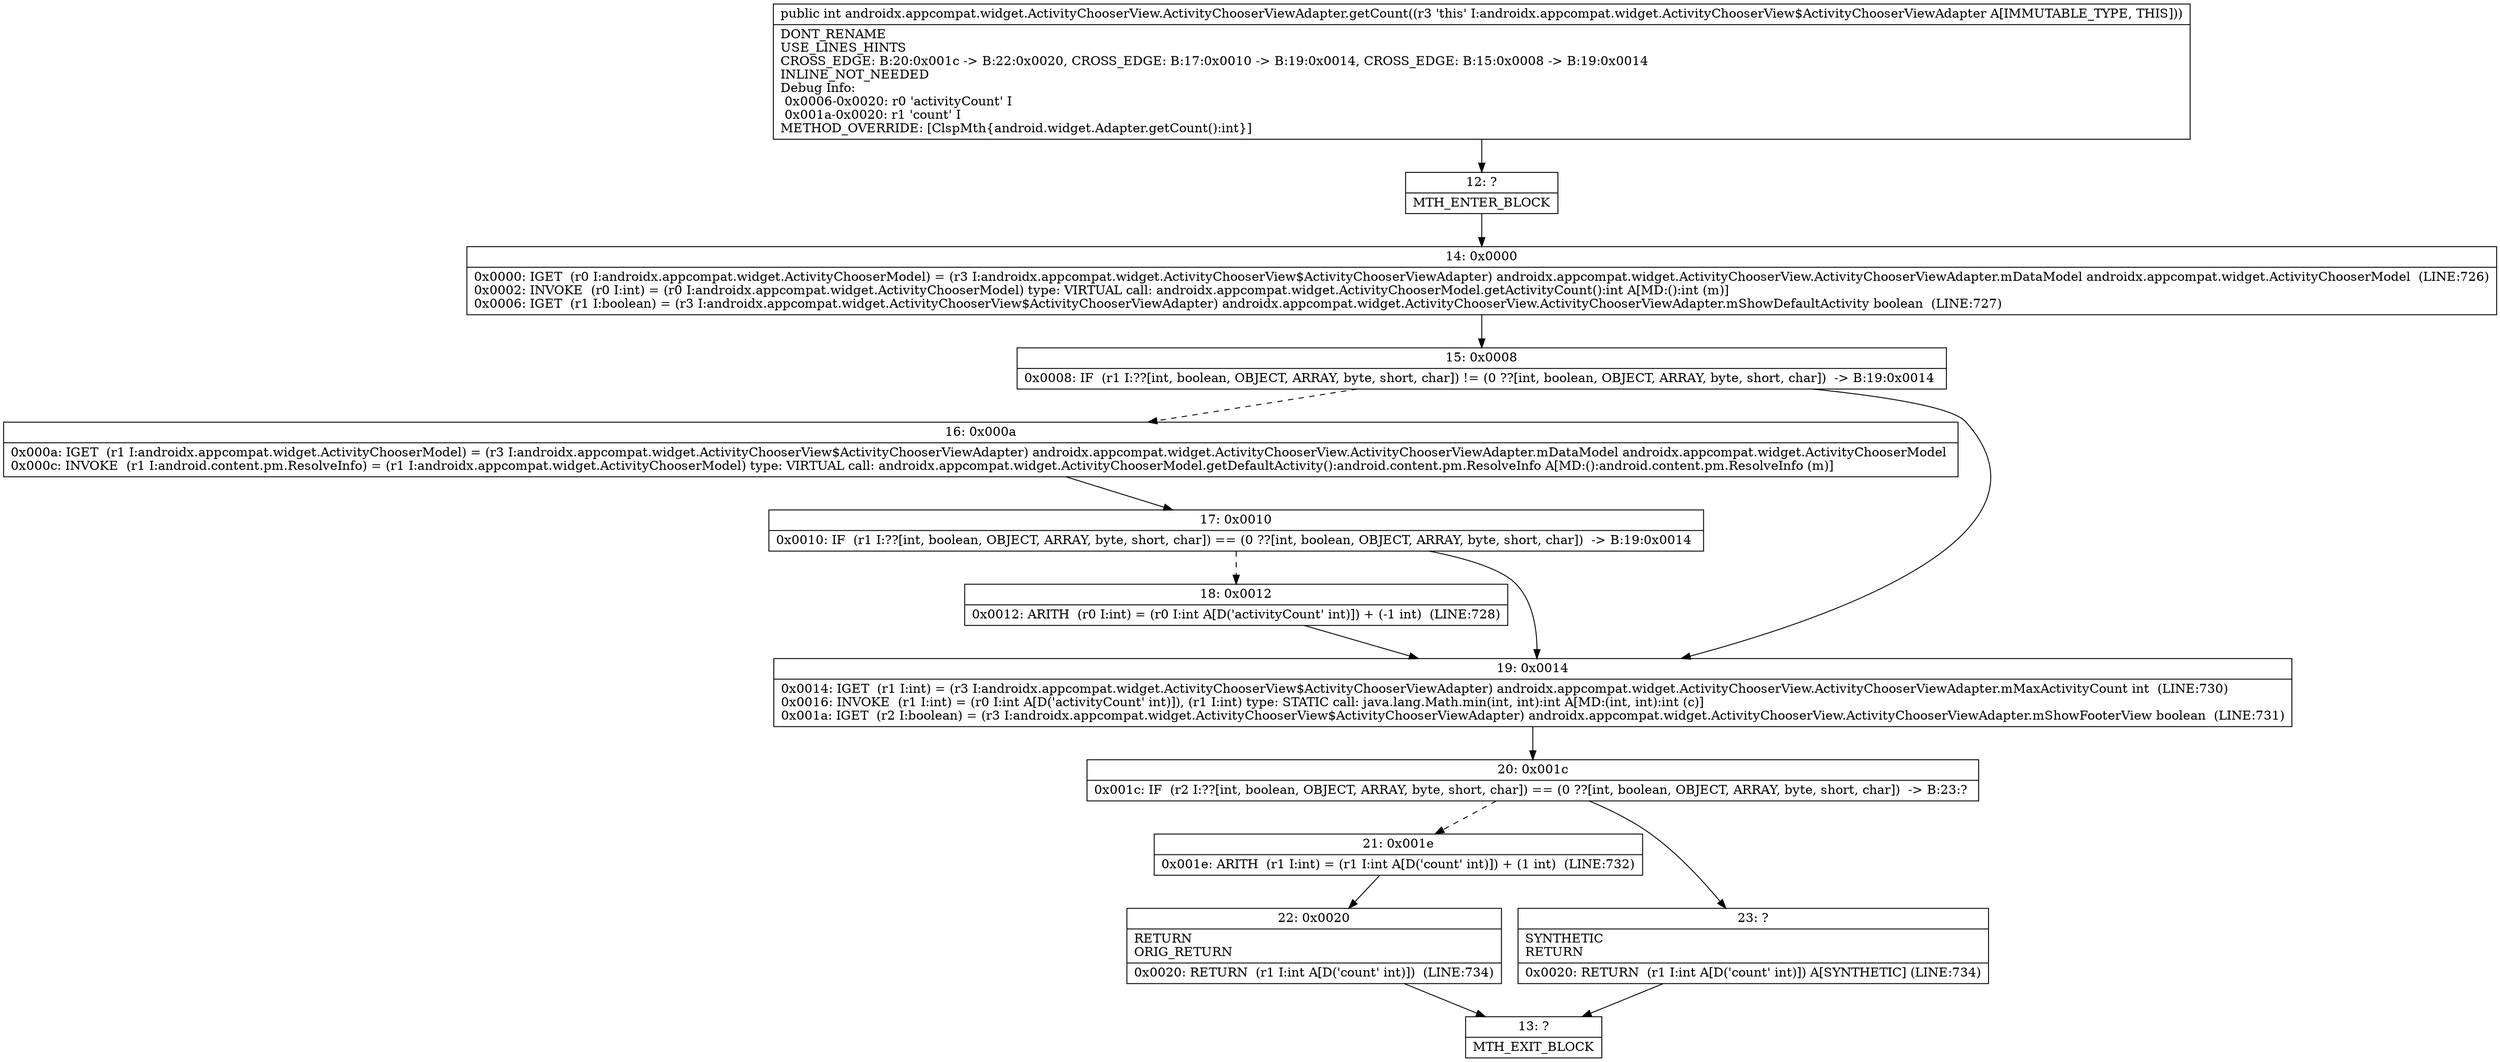 digraph "CFG forandroidx.appcompat.widget.ActivityChooserView.ActivityChooserViewAdapter.getCount()I" {
Node_12 [shape=record,label="{12\:\ ?|MTH_ENTER_BLOCK\l}"];
Node_14 [shape=record,label="{14\:\ 0x0000|0x0000: IGET  (r0 I:androidx.appcompat.widget.ActivityChooserModel) = (r3 I:androidx.appcompat.widget.ActivityChooserView$ActivityChooserViewAdapter) androidx.appcompat.widget.ActivityChooserView.ActivityChooserViewAdapter.mDataModel androidx.appcompat.widget.ActivityChooserModel  (LINE:726)\l0x0002: INVOKE  (r0 I:int) = (r0 I:androidx.appcompat.widget.ActivityChooserModel) type: VIRTUAL call: androidx.appcompat.widget.ActivityChooserModel.getActivityCount():int A[MD:():int (m)]\l0x0006: IGET  (r1 I:boolean) = (r3 I:androidx.appcompat.widget.ActivityChooserView$ActivityChooserViewAdapter) androidx.appcompat.widget.ActivityChooserView.ActivityChooserViewAdapter.mShowDefaultActivity boolean  (LINE:727)\l}"];
Node_15 [shape=record,label="{15\:\ 0x0008|0x0008: IF  (r1 I:??[int, boolean, OBJECT, ARRAY, byte, short, char]) != (0 ??[int, boolean, OBJECT, ARRAY, byte, short, char])  \-\> B:19:0x0014 \l}"];
Node_16 [shape=record,label="{16\:\ 0x000a|0x000a: IGET  (r1 I:androidx.appcompat.widget.ActivityChooserModel) = (r3 I:androidx.appcompat.widget.ActivityChooserView$ActivityChooserViewAdapter) androidx.appcompat.widget.ActivityChooserView.ActivityChooserViewAdapter.mDataModel androidx.appcompat.widget.ActivityChooserModel \l0x000c: INVOKE  (r1 I:android.content.pm.ResolveInfo) = (r1 I:androidx.appcompat.widget.ActivityChooserModel) type: VIRTUAL call: androidx.appcompat.widget.ActivityChooserModel.getDefaultActivity():android.content.pm.ResolveInfo A[MD:():android.content.pm.ResolveInfo (m)]\l}"];
Node_17 [shape=record,label="{17\:\ 0x0010|0x0010: IF  (r1 I:??[int, boolean, OBJECT, ARRAY, byte, short, char]) == (0 ??[int, boolean, OBJECT, ARRAY, byte, short, char])  \-\> B:19:0x0014 \l}"];
Node_18 [shape=record,label="{18\:\ 0x0012|0x0012: ARITH  (r0 I:int) = (r0 I:int A[D('activityCount' int)]) + (\-1 int)  (LINE:728)\l}"];
Node_19 [shape=record,label="{19\:\ 0x0014|0x0014: IGET  (r1 I:int) = (r3 I:androidx.appcompat.widget.ActivityChooserView$ActivityChooserViewAdapter) androidx.appcompat.widget.ActivityChooserView.ActivityChooserViewAdapter.mMaxActivityCount int  (LINE:730)\l0x0016: INVOKE  (r1 I:int) = (r0 I:int A[D('activityCount' int)]), (r1 I:int) type: STATIC call: java.lang.Math.min(int, int):int A[MD:(int, int):int (c)]\l0x001a: IGET  (r2 I:boolean) = (r3 I:androidx.appcompat.widget.ActivityChooserView$ActivityChooserViewAdapter) androidx.appcompat.widget.ActivityChooserView.ActivityChooserViewAdapter.mShowFooterView boolean  (LINE:731)\l}"];
Node_20 [shape=record,label="{20\:\ 0x001c|0x001c: IF  (r2 I:??[int, boolean, OBJECT, ARRAY, byte, short, char]) == (0 ??[int, boolean, OBJECT, ARRAY, byte, short, char])  \-\> B:23:? \l}"];
Node_21 [shape=record,label="{21\:\ 0x001e|0x001e: ARITH  (r1 I:int) = (r1 I:int A[D('count' int)]) + (1 int)  (LINE:732)\l}"];
Node_22 [shape=record,label="{22\:\ 0x0020|RETURN\lORIG_RETURN\l|0x0020: RETURN  (r1 I:int A[D('count' int)])  (LINE:734)\l}"];
Node_13 [shape=record,label="{13\:\ ?|MTH_EXIT_BLOCK\l}"];
Node_23 [shape=record,label="{23\:\ ?|SYNTHETIC\lRETURN\l|0x0020: RETURN  (r1 I:int A[D('count' int)]) A[SYNTHETIC] (LINE:734)\l}"];
MethodNode[shape=record,label="{public int androidx.appcompat.widget.ActivityChooserView.ActivityChooserViewAdapter.getCount((r3 'this' I:androidx.appcompat.widget.ActivityChooserView$ActivityChooserViewAdapter A[IMMUTABLE_TYPE, THIS]))  | DONT_RENAME\lUSE_LINES_HINTS\lCROSS_EDGE: B:20:0x001c \-\> B:22:0x0020, CROSS_EDGE: B:17:0x0010 \-\> B:19:0x0014, CROSS_EDGE: B:15:0x0008 \-\> B:19:0x0014\lINLINE_NOT_NEEDED\lDebug Info:\l  0x0006\-0x0020: r0 'activityCount' I\l  0x001a\-0x0020: r1 'count' I\lMETHOD_OVERRIDE: [ClspMth\{android.widget.Adapter.getCount():int\}]\l}"];
MethodNode -> Node_12;Node_12 -> Node_14;
Node_14 -> Node_15;
Node_15 -> Node_16[style=dashed];
Node_15 -> Node_19;
Node_16 -> Node_17;
Node_17 -> Node_18[style=dashed];
Node_17 -> Node_19;
Node_18 -> Node_19;
Node_19 -> Node_20;
Node_20 -> Node_21[style=dashed];
Node_20 -> Node_23;
Node_21 -> Node_22;
Node_22 -> Node_13;
Node_23 -> Node_13;
}

